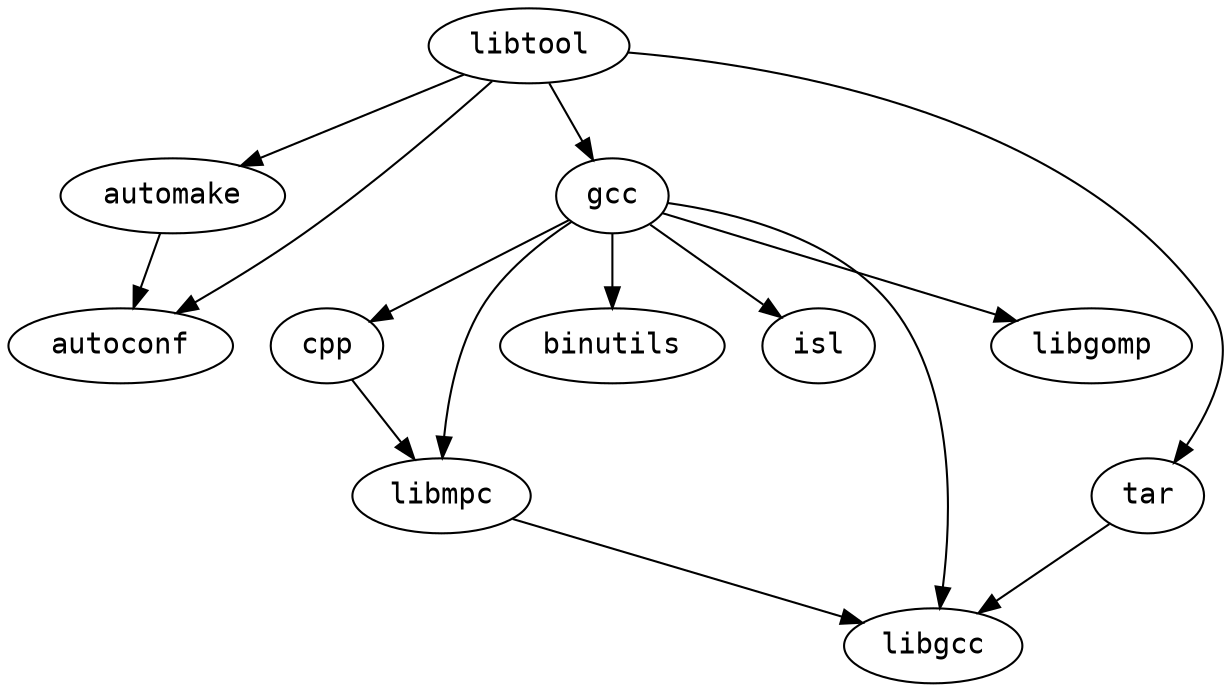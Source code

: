 strict digraph G {
node [fontname=monospace];
  "automake" -> "autoconf";
  "cpp" -> "libmpc";
  "gcc" -> "binutils";
  "gcc" -> "cpp";
  "gcc" -> "isl";
  "gcc" -> "libgcc";
  "gcc" -> "libgomp";
  "gcc" -> "libmpc";
  "libmpc" -> "libgcc";
  "libtool" -> "autoconf";
  "libtool" -> "automake";
  "libtool" -> "gcc";
  "libtool" -> "tar";
  "tar" -> "libgcc";
}
